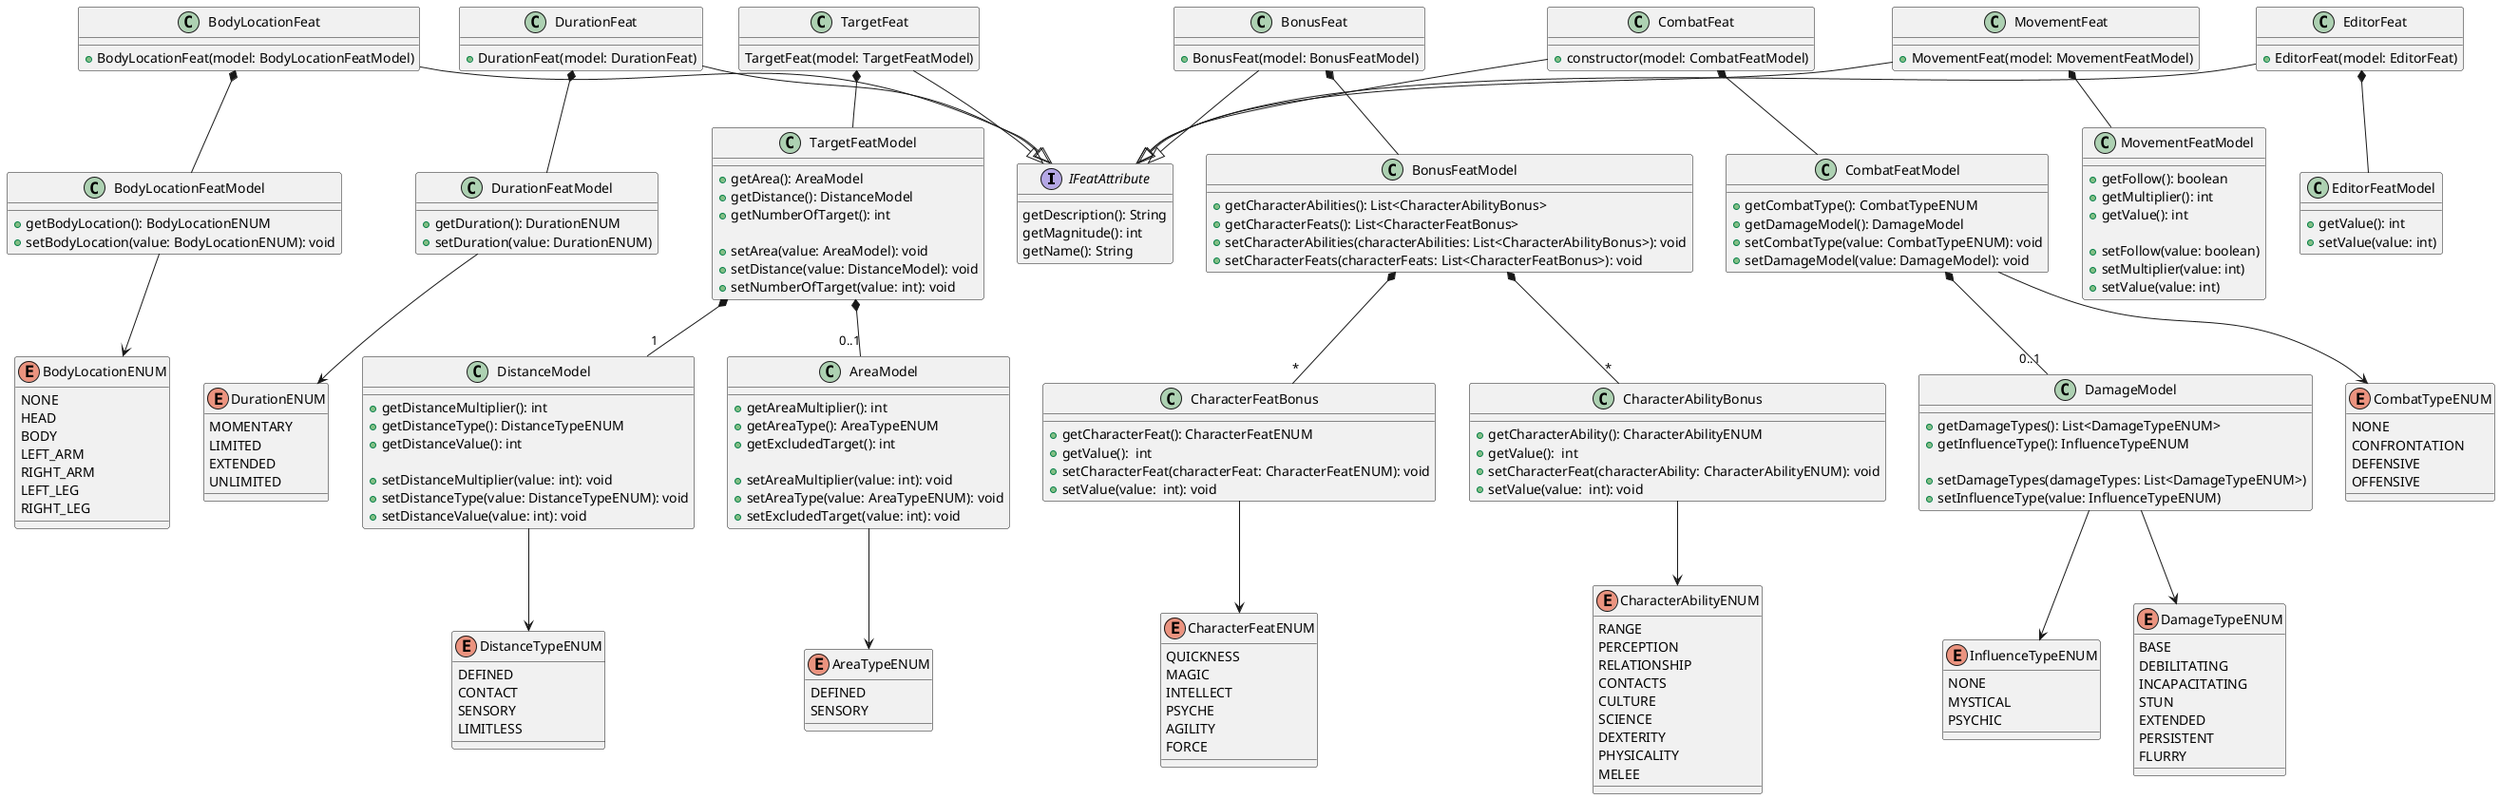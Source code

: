 
@startuml

interface IFeatAttribute {
        getDescription(): String
        getMagnitude(): int
        getName(): String
}

enum BodyLocationENUM {
        NONE
        HEAD
        BODY
        LEFT_ARM
        RIGHT_ARM
        LEFT_LEG
        RIGHT_LEG
}
class BodyLocationFeatModel {
        + getBodyLocation(): BodyLocationENUM
        + setBodyLocation(value: BodyLocationENUM): void
}
BodyLocationFeatModel --> BodyLocationENUM

class BodyLocationFeat {
        + BodyLocationFeat(model: BodyLocationFeatModel)
}
BodyLocationFeat --|> IFeatAttribute
BodyLocationFeat *-- BodyLocationFeatModel 

enum DurationENUM {
        MOMENTARY
        LIMITED
        EXTENDED
        UNLIMITED
}
class DurationFeatModel {
        + getDuration(): DurationENUM
        + setDuration(value: DurationENUM)
}
DurationFeatModel --> DurationENUM

class DurationFeat {
        + DurationFeat(model: DurationFeat)
}
DurationFeat --|> IFeatAttribute
DurationFeat *-- DurationFeatModel

class TargetFeatModel {
        + getArea(): AreaModel
        + getDistance(): DistanceModel
        + getNumberOfTarget(): int

        + setArea(value: AreaModel): void        
        + setDistance(value: DistanceModel): void
        + setNumberOfTarget(value: int): void
}
TargetFeatModel *-- "1" DistanceModel
TargetFeatModel *-- "0..1" AreaModel

class TargetFeat {
        TargetFeat(model: TargetFeatModel)
}
TargetFeat --|> IFeatAttribute
TargetFeat *-- TargetFeatModel

enum DistanceTypeENUM {
        DEFINED
        CONTACT
        SENSORY
        LIMITLESS
}
class DistanceModel  {
        + getDistanceMultiplier(): int
        + getDistanceType(): DistanceTypeENUM
        + getDistanceValue(): int
        
        + setDistanceMultiplier(value: int): void
        + setDistanceType(value: DistanceTypeENUM): void
        + setDistanceValue(value: int): void
}
DistanceModel --> DistanceTypeENUM

enum AreaTypeENUM {
        DEFINED
        SENSORY
}
class AreaModel {
        + getAreaMultiplier(): int
        + getAreaType(): AreaTypeENUM
        + getExcludedTarget(): int

        + setAreaMultiplier(value: int): void
        + setAreaType(value: AreaTypeENUM): void
        + setExcludedTarget(value: int): void
}
AreaModel --> AreaTypeENUM



enum CharacterFeatENUM {
        QUICKNESS
        MAGIC
        INTELLECT
        PSYCHE
        AGILITY
        FORCE
}
class CharacterFeatBonus {
        + getCharacterFeat(): CharacterFeatENUM
        + getValue():  int
        + setCharacterFeat(characterFeat: CharacterFeatENUM): void
        + setValue(value:  int): void
}
CharacterFeatBonus --> CharacterFeatENUM

enum CharacterAbilityENUM {
        RANGE
        PERCEPTION
        RELATIONSHIP
        CONTACTS
        CULTURE
        SCIENCE
        DEXTERITY
        PHYSICALITY
        MELEE
}
class CharacterAbilityBonus {
        + getCharacterAbility(): CharacterAbilityENUM
        + getValue():  int
        + setCharacterFeat(characterAbility: CharacterAbilityENUM): void
        + setValue(value:  int): void
}
CharacterAbilityBonus --> CharacterAbilityENUM

class BonusFeatModel {
        + getCharacterAbilities(): List<CharacterAbilityBonus>
        + getCharacterFeats(): List<CharacterFeatBonus>
        + setCharacterAbilities(characterAbilities: List<CharacterAbilityBonus>): void
        + setCharacterFeats(characterFeats: List<CharacterFeatBonus>): void
}
BonusFeatModel *-- "*" CharacterAbilityBonus
BonusFeatModel *-- "*" CharacterFeatBonus

class BonusFeat {
        + BonusFeat(model: BonusFeatModel)
}
BonusFeat --|> IFeatAttribute
BonusFeat *-- BonusFeatModel


enum InfluenceTypeENUM {
        NONE
        MYSTICAL
        PSYCHIC
}
enum DamageTypeENUM {
        BASE
        DEBILITATING
        INCAPACITATING
        STUN
        EXTENDED
        PERSISTENT
        FLURRY
}
class DamageModel {
        + getDamageTypes(): List<DamageTypeENUM>
        + getInfluenceType(): InfluenceTypeENUM

        + setDamageTypes(damageTypes: List<DamageTypeENUM>)
        + setInfluenceType(value: InfluenceTypeENUM)
}
DamageModel --> InfluenceTypeENUM
DamageModel --> DamageTypeENUM

enum CombatTypeENUM {
        NONE
        CONFRONTATION
        DEFENSIVE
        OFFENSIVE
}
class CombatFeatModel {
        + getCombatType(): CombatTypeENUM
        + getDamageModel(): DamageModel
        + setCombatType(value: CombatTypeENUM): void
        + setDamageModel(value: DamageModel): void 
}
CombatFeatModel --> CombatTypeENUM
CombatFeatModel *-- "0..1" DamageModel

class CombatFeat {
        + constructor(model: CombatFeatModel)
}
CombatFeat --|> IFeatAttribute
CombatFeat *-- CombatFeatModel

class MovementFeatModel {
        + getFollow(): boolean
        + getMultiplier(): int
        + getValue(): int
        
        + setFollow(value: boolean)
        + setMultiplier(value: int)
        + setValue(value: int)
}
class MovementFeat {
        + MovementFeat(model: MovementFeatModel)
}
MovementFeat --|> IFeatAttribute
MovementFeat *-- MovementFeatModel


class EditorFeatModel {
        + getValue(): int
        + setValue(value: int)
}
class EditorFeat {
        + EditorFeat(model: EditorFeat)
}

EditorFeat --|> IFeatAttribute
EditorFeat *-- EditorFeatModel

@enduml
